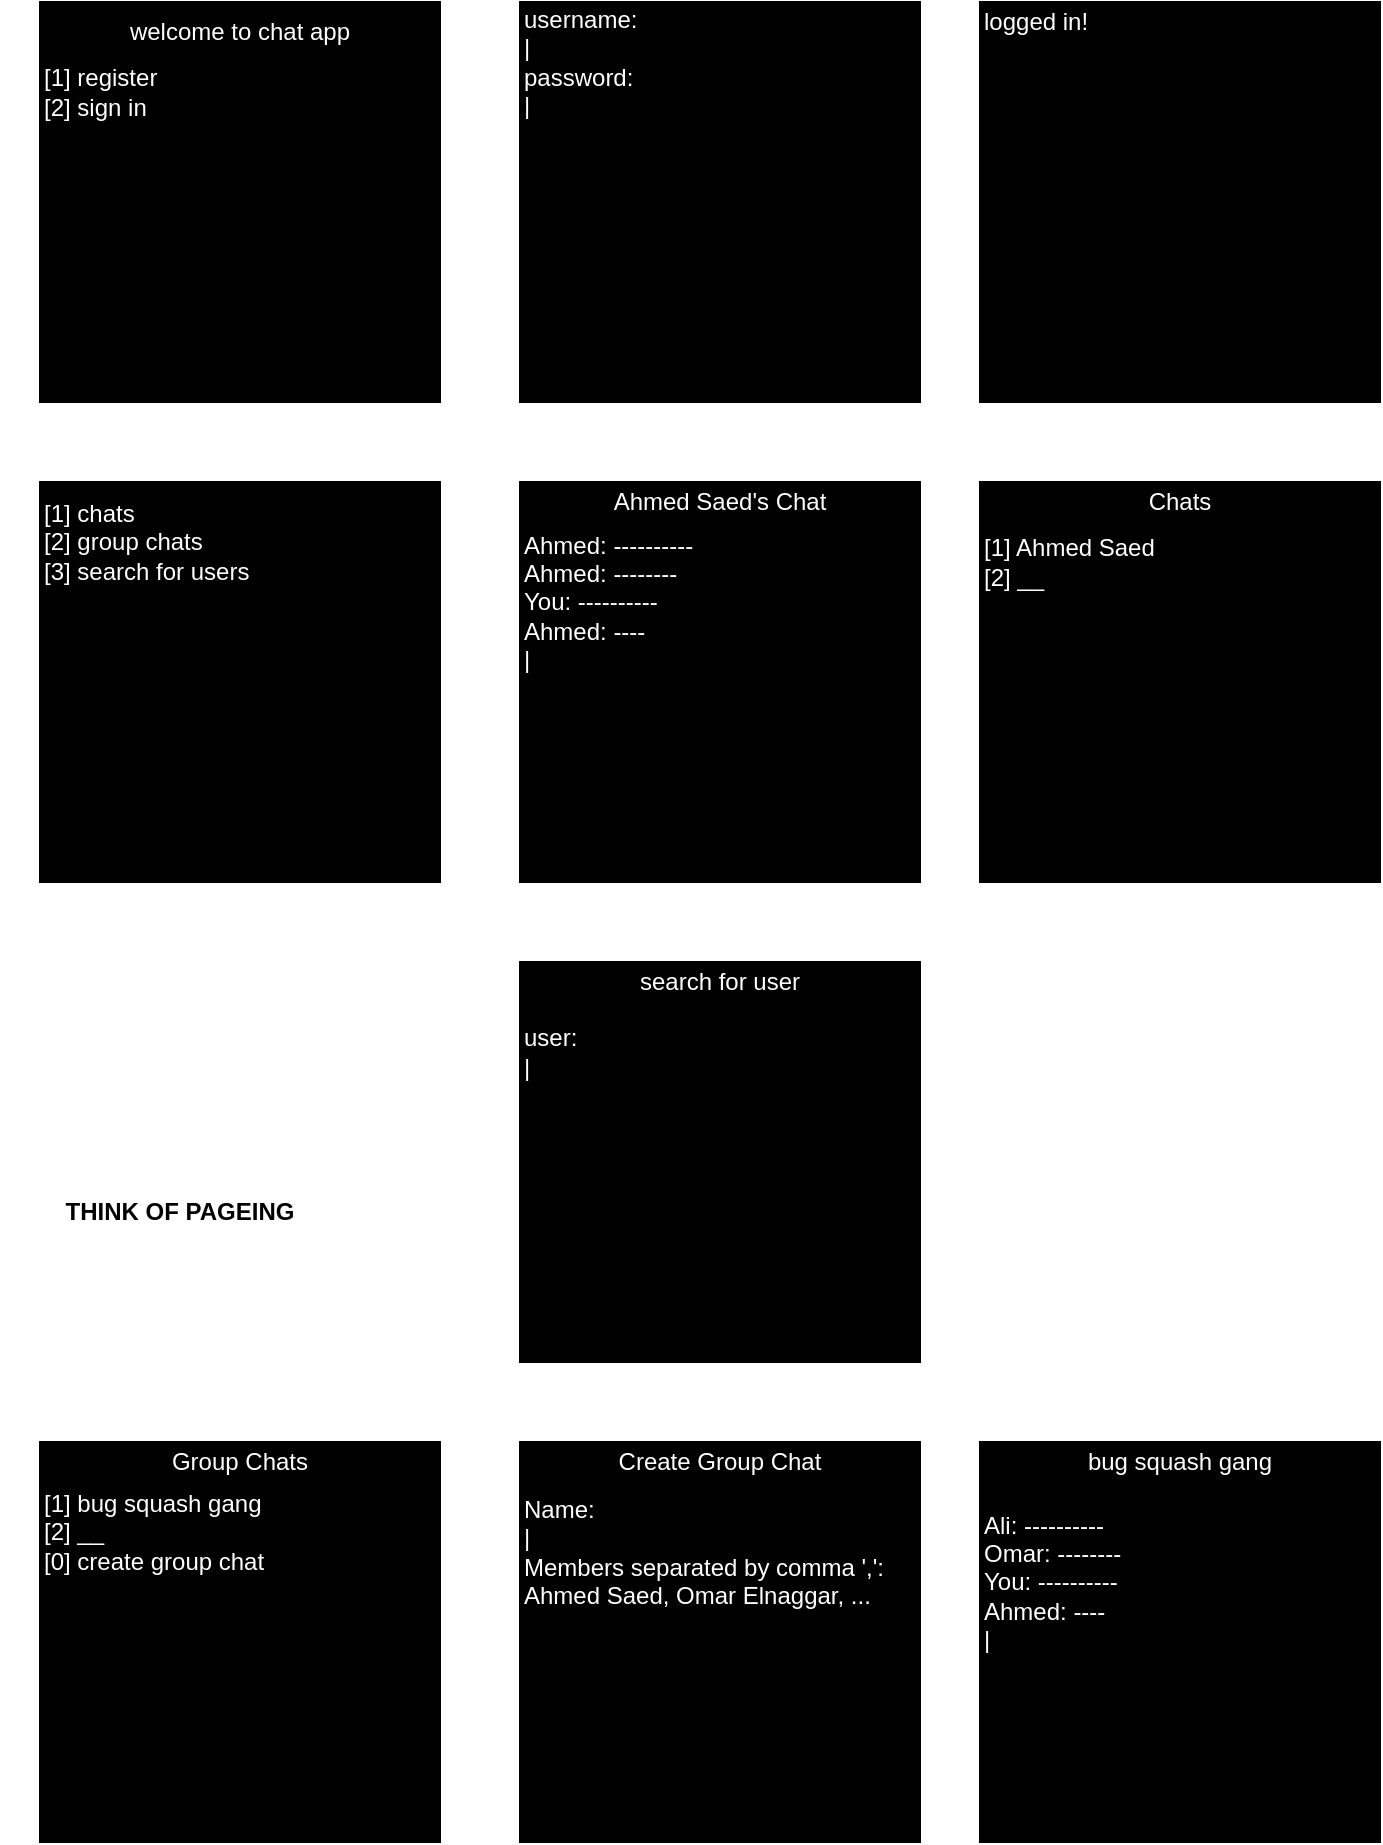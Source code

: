 <mxfile version="24.7.5" pages="2">
  <diagram name="flow" id="S9pNJZ_9UTfIT9k5W0XH">
    <mxGraphModel dx="1050" dy="629" grid="1" gridSize="10" guides="1" tooltips="1" connect="1" arrows="1" fold="1" page="1" pageScale="1" pageWidth="850" pageHeight="1100" math="0" shadow="0">
      <root>
        <mxCell id="0" />
        <mxCell id="1" parent="0" />
        <mxCell id="RmG6X6IHTSob1Pd5PJPL-1" value="aadsfsdf" style="whiteSpace=wrap;html=1;aspect=fixed;fillColor=#000000;rounded=0;glass=0;shadow=0;" parent="1" vertex="1">
          <mxGeometry x="80" y="160" width="200" height="200" as="geometry" />
        </mxCell>
        <mxCell id="RmG6X6IHTSob1Pd5PJPL-2" value="&lt;font color=&quot;#ffffff&quot;&gt;welcome to chat app&lt;/font&gt;" style="text;strokeColor=none;align=center;fillColor=none;html=1;verticalAlign=middle;whiteSpace=wrap;rounded=0;glass=0;shadow=0;" parent="1" vertex="1">
          <mxGeometry x="80" y="160" width="200" height="30" as="geometry" />
        </mxCell>
        <mxCell id="RmG6X6IHTSob1Pd5PJPL-4" value="&lt;font color=&quot;#ffffff&quot;&gt;[1] register&lt;/font&gt;&lt;div&gt;&lt;font color=&quot;#ffffff&quot;&gt;[2] sign in&lt;/font&gt;&lt;/div&gt;" style="text;strokeColor=none;align=left;fillColor=none;html=1;verticalAlign=middle;whiteSpace=wrap;rounded=0;glass=0;shadow=0;" parent="1" vertex="1">
          <mxGeometry x="80" y="190" width="200" height="30" as="geometry" />
        </mxCell>
        <mxCell id="RmG6X6IHTSob1Pd5PJPL-5" value="aadsfsdf" style="whiteSpace=wrap;html=1;aspect=fixed;fillColor=#000000;rounded=0;glass=0;shadow=0;" parent="1" vertex="1">
          <mxGeometry x="320" y="160" width="200" height="200" as="geometry" />
        </mxCell>
        <mxCell id="RmG6X6IHTSob1Pd5PJPL-6" value="&lt;font color=&quot;#ffffff&quot;&gt;username:&lt;/font&gt;&lt;div&gt;&lt;font color=&quot;#ffffff&quot;&gt;|&lt;/font&gt;&lt;/div&gt;&lt;div&gt;&lt;font color=&quot;#ffffff&quot;&gt;password:&lt;/font&gt;&lt;/div&gt;&lt;div&gt;&lt;font color=&quot;#ffffff&quot;&gt;|&lt;/font&gt;&lt;/div&gt;" style="text;strokeColor=none;align=left;fillColor=none;html=1;verticalAlign=middle;whiteSpace=wrap;rounded=0;glass=0;shadow=0;" parent="1" vertex="1">
          <mxGeometry x="320" y="160" width="200" height="60" as="geometry" />
        </mxCell>
        <mxCell id="RmG6X6IHTSob1Pd5PJPL-7" value="aadsfsdf" style="whiteSpace=wrap;html=1;aspect=fixed;fillColor=#000000;rounded=0;glass=0;shadow=0;" parent="1" vertex="1">
          <mxGeometry x="550" y="160" width="200" height="200" as="geometry" />
        </mxCell>
        <mxCell id="RmG6X6IHTSob1Pd5PJPL-8" value="&lt;font color=&quot;#ffffff&quot;&gt;logged in!&lt;/font&gt;" style="text;strokeColor=none;align=left;fillColor=none;html=1;verticalAlign=middle;whiteSpace=wrap;rounded=0;glass=0;shadow=0;" parent="1" vertex="1">
          <mxGeometry x="550" y="160" width="200" height="20" as="geometry" />
        </mxCell>
        <mxCell id="RmG6X6IHTSob1Pd5PJPL-9" value="aadsfsdf" style="whiteSpace=wrap;html=1;aspect=fixed;fillColor=#000000;rounded=0;glass=0;shadow=0;" parent="1" vertex="1">
          <mxGeometry x="80" y="400" width="200" height="200" as="geometry" />
        </mxCell>
        <mxCell id="RmG6X6IHTSob1Pd5PJPL-10" value="&lt;div&gt;&lt;font color=&quot;#ffffff&quot;&gt;[1] chats&lt;/font&gt;&lt;/div&gt;&lt;div&gt;&lt;font color=&quot;#ffffff&quot;&gt;[2] group chats&lt;/font&gt;&lt;/div&gt;&lt;div&gt;&lt;font color=&quot;#ffffff&quot;&gt;[3&lt;/font&gt;&lt;span style=&quot;color: rgb(255, 255, 255); background-color: initial;&quot;&gt;] search for users&lt;/span&gt;&lt;/div&gt;" style="text;strokeColor=none;align=left;fillColor=none;html=1;verticalAlign=middle;whiteSpace=wrap;rounded=0;glass=0;shadow=0;" parent="1" vertex="1">
          <mxGeometry x="80" y="400" width="200" height="60" as="geometry" />
        </mxCell>
        <mxCell id="RmG6X6IHTSob1Pd5PJPL-12" value="&lt;font color=&quot;#ffffff&quot;&gt;Friends&lt;/font&gt;" style="text;strokeColor=none;align=center;fillColor=none;html=1;verticalAlign=middle;whiteSpace=wrap;rounded=0;glass=0;shadow=0;" parent="1" vertex="1">
          <mxGeometry x="320" y="400" width="200" height="20" as="geometry" />
        </mxCell>
        <mxCell id="RmG6X6IHTSob1Pd5PJPL-14" value="aadsfsdf" style="whiteSpace=wrap;html=1;aspect=fixed;fillColor=#000000;rounded=0;glass=0;shadow=0;" parent="1" vertex="1">
          <mxGeometry x="320" y="400" width="200" height="200" as="geometry" />
        </mxCell>
        <mxCell id="RmG6X6IHTSob1Pd5PJPL-15" value="&lt;span style=&quot;color: rgb(255, 255, 255); text-align: left;&quot;&gt;Ahmed Saed&#39;s Chat&lt;/span&gt;" style="text;strokeColor=none;align=center;fillColor=none;html=1;verticalAlign=middle;whiteSpace=wrap;rounded=0;glass=0;shadow=0;" parent="1" vertex="1">
          <mxGeometry x="320" y="400" width="200" height="20" as="geometry" />
        </mxCell>
        <mxCell id="RmG6X6IHTSob1Pd5PJPL-16" value="&lt;span style=&quot;color: rgb(255, 255, 255);&quot;&gt;Ahmed: ----------&lt;/span&gt;&lt;div&gt;&lt;span style=&quot;color: rgb(255, 255, 255);&quot;&gt;Ahmed: --------&lt;/span&gt;&lt;span style=&quot;color: rgb(255, 255, 255);&quot;&gt;&lt;br&gt;&lt;/span&gt;&lt;/div&gt;&lt;div&gt;&lt;font color=&quot;#ffffff&quot;&gt;You: ----------&lt;/font&gt;&lt;/div&gt;&lt;div&gt;&lt;span style=&quot;color: rgb(255, 255, 255);&quot;&gt;Ahmed: ----&lt;/span&gt;&lt;font color=&quot;#ffffff&quot;&gt;&lt;br&gt;&lt;/font&gt;&lt;/div&gt;&lt;div&gt;&lt;span style=&quot;color: rgb(255, 255, 255);&quot;&gt;|&lt;/span&gt;&lt;/div&gt;" style="text;strokeColor=none;align=left;fillColor=none;html=1;verticalAlign=middle;whiteSpace=wrap;rounded=0;glass=0;shadow=0;" parent="1" vertex="1">
          <mxGeometry x="320" y="420" width="200" height="80" as="geometry" />
        </mxCell>
        <mxCell id="RmG6X6IHTSob1Pd5PJPL-17" value="aadsfsdf" style="whiteSpace=wrap;html=1;aspect=fixed;fillColor=#000000;rounded=0;glass=0;shadow=0;" parent="1" vertex="1">
          <mxGeometry x="550" y="400" width="200" height="200" as="geometry" />
        </mxCell>
        <mxCell id="RmG6X6IHTSob1Pd5PJPL-18" value="&lt;span style=&quot;color: rgb(255, 255, 255); text-align: left;&quot;&gt;Chats&lt;/span&gt;" style="text;strokeColor=none;align=center;fillColor=none;html=1;verticalAlign=middle;whiteSpace=wrap;rounded=0;glass=0;shadow=0;" parent="1" vertex="1">
          <mxGeometry x="550" y="400" width="200" height="20" as="geometry" />
        </mxCell>
        <mxCell id="RmG6X6IHTSob1Pd5PJPL-19" value="&lt;font color=&quot;#ffffff&quot;&gt;[1] Ahmed Saed&lt;/font&gt;&lt;div&gt;&lt;span style=&quot;color: rgb(255, 255, 255);&quot;&gt;[2] __&lt;/span&gt;&lt;/div&gt;" style="text;strokeColor=none;align=left;fillColor=none;html=1;verticalAlign=middle;whiteSpace=wrap;rounded=0;glass=0;shadow=0;" parent="1" vertex="1">
          <mxGeometry x="550" y="420" width="200" height="40" as="geometry" />
        </mxCell>
        <mxCell id="RmG6X6IHTSob1Pd5PJPL-20" value="aadsfsdf" style="whiteSpace=wrap;html=1;aspect=fixed;fillColor=#000000;rounded=0;glass=0;shadow=0;" parent="1" vertex="1">
          <mxGeometry x="80" y="880" width="200" height="200" as="geometry" />
        </mxCell>
        <mxCell id="RmG6X6IHTSob1Pd5PJPL-21" value="&lt;span style=&quot;color: rgb(255, 255, 255); text-align: left;&quot;&gt;Group Chats&lt;/span&gt;" style="text;strokeColor=none;align=center;fillColor=none;html=1;verticalAlign=middle;whiteSpace=wrap;rounded=0;glass=0;shadow=0;" parent="1" vertex="1">
          <mxGeometry x="80" y="880" width="200" height="20" as="geometry" />
        </mxCell>
        <mxCell id="RmG6X6IHTSob1Pd5PJPL-22" value="&lt;font color=&quot;#ffffff&quot;&gt;[1] bug squash gang&lt;/font&gt;&lt;div&gt;&lt;span style=&quot;color: rgb(255, 255, 255);&quot;&gt;[2] __&lt;/span&gt;&lt;/div&gt;&lt;div&gt;&lt;span style=&quot;color: rgb(255, 255, 255);&quot;&gt;[0] create group chat&lt;/span&gt;&lt;/div&gt;" style="text;strokeColor=none;align=left;fillColor=none;html=1;verticalAlign=middle;whiteSpace=wrap;rounded=0;glass=0;shadow=0;" parent="1" vertex="1">
          <mxGeometry x="80" y="900" width="200" height="50" as="geometry" />
        </mxCell>
        <mxCell id="RmG6X6IHTSob1Pd5PJPL-23" value="aadsfsdf" style="whiteSpace=wrap;html=1;aspect=fixed;fillColor=#000000;rounded=0;glass=0;shadow=0;" parent="1" vertex="1">
          <mxGeometry x="320" y="880" width="200" height="200" as="geometry" />
        </mxCell>
        <mxCell id="RmG6X6IHTSob1Pd5PJPL-24" value="&lt;span style=&quot;color: rgb(255, 255, 255); text-align: left;&quot;&gt;Create Group Chat&lt;/span&gt;" style="text;strokeColor=none;align=center;fillColor=none;html=1;verticalAlign=middle;whiteSpace=wrap;rounded=0;glass=0;shadow=0;" parent="1" vertex="1">
          <mxGeometry x="320" y="880" width="200" height="20" as="geometry" />
        </mxCell>
        <mxCell id="RmG6X6IHTSob1Pd5PJPL-25" value="&lt;font color=&quot;#ffffff&quot;&gt;Name:&lt;/font&gt;&lt;div&gt;&lt;font color=&quot;#ffffff&quot;&gt;|&lt;/font&gt;&lt;/div&gt;&lt;div&gt;&lt;font color=&quot;#ffffff&quot;&gt;Members separated by comma &#39;,&#39;:&lt;/font&gt;&lt;/div&gt;&lt;div&gt;&lt;font color=&quot;#ffffff&quot;&gt;Ahmed Saed, Omar Elnaggar, ...&lt;/font&gt;&lt;/div&gt;" style="text;strokeColor=none;align=left;fillColor=none;html=1;verticalAlign=middle;whiteSpace=wrap;rounded=0;glass=0;shadow=0;" parent="1" vertex="1">
          <mxGeometry x="320" y="900" width="200" height="70" as="geometry" />
        </mxCell>
        <mxCell id="RmG6X6IHTSob1Pd5PJPL-26" value="sdasd" style="whiteSpace=wrap;html=1;aspect=fixed;fillColor=#000000;rounded=0;glass=0;shadow=0;" parent="1" vertex="1">
          <mxGeometry x="550" y="880" width="200" height="200" as="geometry" />
        </mxCell>
        <mxCell id="RmG6X6IHTSob1Pd5PJPL-27" value="&lt;span style=&quot;color: rgb(255, 255, 255); text-align: left;&quot;&gt;bug squash gang&lt;/span&gt;" style="text;strokeColor=none;align=center;fillColor=none;html=1;verticalAlign=middle;whiteSpace=wrap;rounded=0;glass=0;shadow=0;" parent="1" vertex="1">
          <mxGeometry x="550" y="880" width="200" height="20" as="geometry" />
        </mxCell>
        <mxCell id="RmG6X6IHTSob1Pd5PJPL-29" value="&lt;span style=&quot;color: rgb(255, 255, 255);&quot;&gt;Ali: ----------&lt;/span&gt;&lt;div&gt;&lt;span style=&quot;color: rgb(255, 255, 255);&quot;&gt;Omar: --------&lt;/span&gt;&lt;span style=&quot;color: rgb(255, 255, 255);&quot;&gt;&lt;br&gt;&lt;/span&gt;&lt;/div&gt;&lt;div&gt;&lt;font color=&quot;#ffffff&quot;&gt;You: ----------&lt;/font&gt;&lt;/div&gt;&lt;div&gt;&lt;span style=&quot;color: rgb(255, 255, 255);&quot;&gt;Ahmed: ----&lt;/span&gt;&lt;font color=&quot;#ffffff&quot;&gt;&lt;br&gt;&lt;/font&gt;&lt;/div&gt;&lt;div&gt;&lt;span style=&quot;color: rgb(255, 255, 255);&quot;&gt;|&lt;/span&gt;&lt;/div&gt;" style="text;strokeColor=none;align=left;fillColor=none;html=1;verticalAlign=middle;whiteSpace=wrap;rounded=0;glass=0;shadow=0;" parent="1" vertex="1">
          <mxGeometry x="550" y="910" width="200" height="80" as="geometry" />
        </mxCell>
        <mxCell id="RmG6X6IHTSob1Pd5PJPL-30" value="sdasd" style="whiteSpace=wrap;html=1;aspect=fixed;fillColor=#000000;rounded=0;glass=0;shadow=0;" parent="1" vertex="1">
          <mxGeometry x="320" y="640" width="200" height="200" as="geometry" />
        </mxCell>
        <mxCell id="RmG6X6IHTSob1Pd5PJPL-31" value="&lt;span style=&quot;color: rgb(255, 255, 255); text-align: left;&quot;&gt;search for user&lt;/span&gt;" style="text;strokeColor=none;align=center;fillColor=none;html=1;verticalAlign=middle;whiteSpace=wrap;rounded=0;glass=0;shadow=0;" parent="1" vertex="1">
          <mxGeometry x="320" y="640" width="200" height="20" as="geometry" />
        </mxCell>
        <mxCell id="RmG6X6IHTSob1Pd5PJPL-32" value="&lt;font color=&quot;#ffffff&quot;&gt;user:&lt;/font&gt;&lt;div&gt;&lt;font color=&quot;#ffffff&quot;&gt;|&lt;/font&gt;&lt;/div&gt;" style="text;strokeColor=none;align=left;fillColor=none;html=1;verticalAlign=middle;whiteSpace=wrap;rounded=0;glass=0;shadow=0;" parent="1" vertex="1">
          <mxGeometry x="320" y="670" width="200" height="30" as="geometry" />
        </mxCell>
        <mxCell id="i1bc9mN1Af63x4QW60fl-1" value="&lt;b&gt;THINK OF PAGEING&lt;/b&gt;" style="text;strokeColor=none;align=center;fillColor=none;html=1;verticalAlign=middle;whiteSpace=wrap;rounded=0;" vertex="1" parent="1">
          <mxGeometry x="60" y="730" width="180" height="70" as="geometry" />
        </mxCell>
      </root>
    </mxGraphModel>
  </diagram>
  <diagram id="ap2QQREWE0HZXKKDFxOF" name="diagram">
    <mxGraphModel dx="840" dy="503" grid="1" gridSize="10" guides="1" tooltips="1" connect="1" arrows="1" fold="1" page="1" pageScale="1" pageWidth="850" pageHeight="1100" math="0" shadow="0">
      <root>
        <mxCell id="0" />
        <mxCell id="1" parent="0" />
        <mxCell id="KyC4aERlqUaMEb7XsHU6-4" value="username" style="rounded=0;whiteSpace=wrap;html=1;" parent="1" vertex="1">
          <mxGeometry x="40" y="120" width="80" height="20" as="geometry" />
        </mxCell>
        <mxCell id="KyC4aERlqUaMEb7XsHU6-5" value="pass" style="rounded=0;whiteSpace=wrap;html=1;" parent="1" vertex="1">
          <mxGeometry x="40" y="140" width="80" height="20" as="geometry" />
        </mxCell>
        <mxCell id="KyC4aERlqUaMEb7XsHU6-6" value="id" style="rounded=0;whiteSpace=wrap;html=1;" parent="1" vertex="1">
          <mxGeometry x="40" y="100" width="80" height="20" as="geometry" />
        </mxCell>
        <mxCell id="KyC4aERlqUaMEb7XsHU6-7" value="&lt;b&gt;User&lt;/b&gt;" style="rounded=0;whiteSpace=wrap;html=1;fillColor=#f8cecc;strokeColor=#b85450;" parent="1" vertex="1">
          <mxGeometry x="40" y="80" width="80" height="20" as="geometry" />
        </mxCell>
        <mxCell id="ocXlqBQaO6Xop0NSyWe3-2" value="&lt;b&gt;Message&lt;/b&gt;" style="rounded=0;whiteSpace=wrap;html=1;fillColor=#f8cecc;strokeColor=#b85450;" vertex="1" parent="1">
          <mxGeometry x="200" y="80" width="80" height="20" as="geometry" />
        </mxCell>
        <mxCell id="ocXlqBQaO6Xop0NSyWe3-3" value="id" style="rounded=0;whiteSpace=wrap;html=1;" vertex="1" parent="1">
          <mxGeometry x="200" y="100" width="80" height="20" as="geometry" />
        </mxCell>
        <mxCell id="ocXlqBQaO6Xop0NSyWe3-4" value="content" style="rounded=0;whiteSpace=wrap;html=1;" vertex="1" parent="1">
          <mxGeometry x="200" y="120" width="80" height="20" as="geometry" />
        </mxCell>
        <mxCell id="ocXlqBQaO6Xop0NSyWe3-5" value="createdDate" style="rounded=0;whiteSpace=wrap;html=1;" vertex="1" parent="1">
          <mxGeometry x="200" y="140" width="80" height="20" as="geometry" />
        </mxCell>
        <mxCell id="ocXlqBQaO6Xop0NSyWe3-8" style="edgeStyle=orthogonalEdgeStyle;rounded=0;orthogonalLoop=1;jettySize=auto;html=1;entryX=1;entryY=0.5;entryDx=0;entryDy=0;" edge="1" parent="1" source="ocXlqBQaO6Xop0NSyWe3-6" target="KyC4aERlqUaMEb7XsHU6-6">
          <mxGeometry relative="1" as="geometry" />
        </mxCell>
        <mxCell id="ocXlqBQaO6Xop0NSyWe3-6" value="senderId" style="rounded=0;whiteSpace=wrap;html=1;" vertex="1" parent="1">
          <mxGeometry x="200" y="160" width="80" height="20" as="geometry" />
        </mxCell>
        <mxCell id="ocXlqBQaO6Xop0NSyWe3-9" style="edgeStyle=orthogonalEdgeStyle;rounded=0;orthogonalLoop=1;jettySize=auto;html=1;entryX=1;entryY=0.5;entryDx=0;entryDy=0;" edge="1" parent="1" source="ocXlqBQaO6Xop0NSyWe3-7" target="KyC4aERlqUaMEb7XsHU6-6">
          <mxGeometry relative="1" as="geometry" />
        </mxCell>
        <mxCell id="ocXlqBQaO6Xop0NSyWe3-7" value="receiverId?" style="rounded=0;whiteSpace=wrap;html=1;" vertex="1" parent="1">
          <mxGeometry x="200" y="180" width="80" height="20" as="geometry" />
        </mxCell>
        <mxCell id="TDs0_VGNjXDJmlck_7jA-7" style="edgeStyle=orthogonalEdgeStyle;rounded=0;orthogonalLoop=1;jettySize=auto;html=1;entryX=0;entryY=0.5;entryDx=0;entryDy=0;" edge="1" parent="1" source="TDs0_VGNjXDJmlck_7jA-1" target="TDs0_VGNjXDJmlck_7jA-3">
          <mxGeometry relative="1" as="geometry" />
        </mxCell>
        <mxCell id="TDs0_VGNjXDJmlck_7jA-1" value="groupId?" style="rounded=0;whiteSpace=wrap;html=1;" vertex="1" parent="1">
          <mxGeometry x="200" y="200" width="80" height="20" as="geometry" />
        </mxCell>
        <mxCell id="TDs0_VGNjXDJmlck_7jA-2" value="&lt;b&gt;Group&lt;/b&gt;" style="rounded=0;whiteSpace=wrap;html=1;fillColor=#f8cecc;strokeColor=#b85450;" vertex="1" parent="1">
          <mxGeometry x="320" y="80" width="80" height="20" as="geometry" />
        </mxCell>
        <mxCell id="TDs0_VGNjXDJmlck_7jA-3" value="id" style="rounded=0;whiteSpace=wrap;html=1;" vertex="1" parent="1">
          <mxGeometry x="320" y="100" width="80" height="20" as="geometry" />
        </mxCell>
        <mxCell id="TDs0_VGNjXDJmlck_7jA-4" value="name" style="rounded=0;whiteSpace=wrap;html=1;" vertex="1" parent="1">
          <mxGeometry x="320" y="120" width="80" height="20" as="geometry" />
        </mxCell>
        <mxCell id="TDs0_VGNjXDJmlck_7jA-5" value="createdDate" style="rounded=0;whiteSpace=wrap;html=1;" vertex="1" parent="1">
          <mxGeometry x="320" y="140" width="80" height="20" as="geometry" />
        </mxCell>
        <mxCell id="TDs0_VGNjXDJmlck_7jA-8" value="&lt;b&gt;UserGroup&lt;/b&gt;" style="rounded=0;whiteSpace=wrap;html=1;fillColor=#f8cecc;strokeColor=#b85450;" vertex="1" parent="1">
          <mxGeometry x="200" y="260" width="80" height="20" as="geometry" />
        </mxCell>
        <mxCell id="TDs0_VGNjXDJmlck_7jA-11" style="edgeStyle=orthogonalEdgeStyle;rounded=0;orthogonalLoop=1;jettySize=auto;html=1;entryX=1;entryY=0.5;entryDx=0;entryDy=0;" edge="1" parent="1" source="TDs0_VGNjXDJmlck_7jA-9" target="KyC4aERlqUaMEb7XsHU6-6">
          <mxGeometry relative="1" as="geometry" />
        </mxCell>
        <mxCell id="TDs0_VGNjXDJmlck_7jA-9" value="userId" style="rounded=0;whiteSpace=wrap;html=1;" vertex="1" parent="1">
          <mxGeometry x="200" y="280" width="80" height="20" as="geometry" />
        </mxCell>
        <mxCell id="TDs0_VGNjXDJmlck_7jA-12" style="edgeStyle=orthogonalEdgeStyle;rounded=0;orthogonalLoop=1;jettySize=auto;html=1;entryX=0;entryY=0.5;entryDx=0;entryDy=0;" edge="1" parent="1" source="TDs0_VGNjXDJmlck_7jA-10" target="TDs0_VGNjXDJmlck_7jA-3">
          <mxGeometry relative="1" as="geometry" />
        </mxCell>
        <mxCell id="TDs0_VGNjXDJmlck_7jA-10" value="groupId" style="rounded=0;whiteSpace=wrap;html=1;" vertex="1" parent="1">
          <mxGeometry x="200" y="300" width="80" height="20" as="geometry" />
        </mxCell>
        <mxCell id="TDs0_VGNjXDJmlck_7jA-26" value="" style="edgeStyle=orthogonalEdgeStyle;rounded=0;orthogonalLoop=1;jettySize=auto;html=1;entryX=0;entryY=0.5;entryDx=0;entryDy=0;" edge="1" parent="1" source="TDs0_VGNjXDJmlck_7jA-13" target="TDs0_VGNjXDJmlck_7jA-25">
          <mxGeometry relative="1" as="geometry">
            <Array as="points">
              <mxPoint x="520" y="85" />
            </Array>
          </mxGeometry>
        </mxCell>
        <mxCell id="TDs0_VGNjXDJmlck_7jA-30" style="edgeStyle=orthogonalEdgeStyle;rounded=0;orthogonalLoop=1;jettySize=auto;html=1;entryX=0;entryY=0.5;entryDx=0;entryDy=0;" edge="1" parent="1" source="TDs0_VGNjXDJmlck_7jA-13" target="TDs0_VGNjXDJmlck_7jA-29">
          <mxGeometry relative="1" as="geometry" />
        </mxCell>
        <mxCell id="TDs0_VGNjXDJmlck_7jA-39" style="edgeStyle=orthogonalEdgeStyle;rounded=0;orthogonalLoop=1;jettySize=auto;html=1;entryX=0.5;entryY=0;entryDx=0;entryDy=0;" edge="1" parent="1" source="TDs0_VGNjXDJmlck_7jA-13" target="TDs0_VGNjXDJmlck_7jA-38">
          <mxGeometry relative="1" as="geometry" />
        </mxCell>
        <mxCell id="TDs0_VGNjXDJmlck_7jA-13" value="&lt;b&gt;USER&lt;/b&gt;" style="whiteSpace=wrap;html=1;aspect=fixed;" vertex="1" parent="1">
          <mxGeometry x="480" y="120" width="80" height="80" as="geometry" />
        </mxCell>
        <mxCell id="TDs0_VGNjXDJmlck_7jA-14" value="&lt;b&gt;MESSAGE&lt;/b&gt;" style="whiteSpace=wrap;html=1;aspect=fixed;" vertex="1" parent="1">
          <mxGeometry x="760" y="120" width="80" height="80" as="geometry" />
        </mxCell>
        <mxCell id="TDs0_VGNjXDJmlck_7jA-44" style="edgeStyle=orthogonalEdgeStyle;rounded=0;orthogonalLoop=1;jettySize=auto;html=1;entryX=0.5;entryY=1;entryDx=0;entryDy=0;" edge="1" parent="1" source="TDs0_VGNjXDJmlck_7jA-15" target="TDs0_VGNjXDJmlck_7jA-43">
          <mxGeometry relative="1" as="geometry" />
        </mxCell>
        <mxCell id="TDs0_VGNjXDJmlck_7jA-15" value="&lt;b&gt;GROUP&lt;/b&gt;" style="whiteSpace=wrap;html=1;aspect=fixed;" vertex="1" parent="1">
          <mxGeometry x="630" y="280" width="80" height="80" as="geometry" />
        </mxCell>
        <mxCell id="TDs0_VGNjXDJmlck_7jA-27" style="edgeStyle=orthogonalEdgeStyle;rounded=0;orthogonalLoop=1;jettySize=auto;html=1;entryX=0.5;entryY=0;entryDx=0;entryDy=0;" edge="1" parent="1" source="TDs0_VGNjXDJmlck_7jA-25" target="TDs0_VGNjXDJmlck_7jA-14">
          <mxGeometry relative="1" as="geometry">
            <Array as="points">
              <mxPoint x="800" y="85" />
            </Array>
          </mxGeometry>
        </mxCell>
        <mxCell id="TDs0_VGNjXDJmlck_7jA-25" value="send" style="rhombus;whiteSpace=wrap;html=1;" vertex="1" parent="1">
          <mxGeometry x="640" y="60" width="50" height="50" as="geometry" />
        </mxCell>
        <mxCell id="TDs0_VGNjXDJmlck_7jA-32" style="edgeStyle=orthogonalEdgeStyle;rounded=0;orthogonalLoop=1;jettySize=auto;html=1;entryX=0;entryY=0.5;entryDx=0;entryDy=0;" edge="1" parent="1" source="TDs0_VGNjXDJmlck_7jA-29" target="TDs0_VGNjXDJmlck_7jA-14">
          <mxGeometry relative="1" as="geometry" />
        </mxCell>
        <mxCell id="TDs0_VGNjXDJmlck_7jA-29" value="receive" style="rhombus;whiteSpace=wrap;html=1;" vertex="1" parent="1">
          <mxGeometry x="640" y="135" width="50" height="50" as="geometry" />
        </mxCell>
        <mxCell id="TDs0_VGNjXDJmlck_7jA-33" value="1" style="text;strokeColor=none;align=center;fillColor=none;html=1;verticalAlign=middle;whiteSpace=wrap;rounded=0;" vertex="1" parent="1">
          <mxGeometry x="500" y="105" width="20" height="10" as="geometry" />
        </mxCell>
        <mxCell id="TDs0_VGNjXDJmlck_7jA-35" value="M" style="text;strokeColor=none;align=center;fillColor=none;html=1;verticalAlign=middle;whiteSpace=wrap;rounded=0;" vertex="1" parent="1">
          <mxGeometry x="800" y="105" width="20" height="10" as="geometry" />
        </mxCell>
        <mxCell id="TDs0_VGNjXDJmlck_7jA-36" value="1" style="text;strokeColor=none;align=center;fillColor=none;html=1;verticalAlign=middle;whiteSpace=wrap;rounded=0;" vertex="1" parent="1">
          <mxGeometry x="560" y="145" width="20" height="10" as="geometry" />
        </mxCell>
        <mxCell id="TDs0_VGNjXDJmlck_7jA-37" value="M" style="text;strokeColor=none;align=center;fillColor=none;html=1;verticalAlign=middle;whiteSpace=wrap;rounded=0;" vertex="1" parent="1">
          <mxGeometry x="740" y="145" width="20" height="10" as="geometry" />
        </mxCell>
        <mxCell id="TDs0_VGNjXDJmlck_7jA-40" style="edgeStyle=orthogonalEdgeStyle;rounded=0;orthogonalLoop=1;jettySize=auto;html=1;entryX=0;entryY=0.5;entryDx=0;entryDy=0;" edge="1" parent="1" source="TDs0_VGNjXDJmlck_7jA-38" target="TDs0_VGNjXDJmlck_7jA-15">
          <mxGeometry relative="1" as="geometry">
            <Array as="points">
              <mxPoint x="520" y="320" />
            </Array>
          </mxGeometry>
        </mxCell>
        <mxCell id="TDs0_VGNjXDJmlck_7jA-38" value="send" style="rhombus;whiteSpace=wrap;html=1;" vertex="1" parent="1">
          <mxGeometry x="495" y="250" width="50" height="50" as="geometry" />
        </mxCell>
        <mxCell id="TDs0_VGNjXDJmlck_7jA-41" value="M" style="text;strokeColor=none;align=center;fillColor=none;html=1;verticalAlign=middle;whiteSpace=wrap;rounded=0;" vertex="1" parent="1">
          <mxGeometry x="520" y="205" width="20" height="10" as="geometry" />
        </mxCell>
        <mxCell id="TDs0_VGNjXDJmlck_7jA-42" value="N" style="text;strokeColor=none;align=center;fillColor=none;html=1;verticalAlign=middle;whiteSpace=wrap;rounded=0;" vertex="1" parent="1">
          <mxGeometry x="600" y="305" width="20" height="10" as="geometry" />
        </mxCell>
        <mxCell id="TDs0_VGNjXDJmlck_7jA-45" style="edgeStyle=orthogonalEdgeStyle;rounded=0;orthogonalLoop=1;jettySize=auto;html=1;entryX=0.5;entryY=1;entryDx=0;entryDy=0;" edge="1" parent="1" source="TDs0_VGNjXDJmlck_7jA-43" target="TDs0_VGNjXDJmlck_7jA-14">
          <mxGeometry relative="1" as="geometry" />
        </mxCell>
        <mxCell id="TDs0_VGNjXDJmlck_7jA-43" value="has" style="rhombus;whiteSpace=wrap;html=1;" vertex="1" parent="1">
          <mxGeometry x="775" y="250" width="50" height="50" as="geometry" />
        </mxCell>
        <mxCell id="TDs0_VGNjXDJmlck_7jA-46" value="1" style="text;strokeColor=none;align=center;fillColor=none;html=1;verticalAlign=middle;whiteSpace=wrap;rounded=0;" vertex="1" parent="1">
          <mxGeometry x="710" y="305" width="20" height="10" as="geometry" />
        </mxCell>
        <mxCell id="TDs0_VGNjXDJmlck_7jA-47" value="M" style="text;strokeColor=none;align=center;fillColor=none;html=1;verticalAlign=middle;whiteSpace=wrap;rounded=0;" vertex="1" parent="1">
          <mxGeometry x="780" y="210" width="20" height="10" as="geometry" />
        </mxCell>
      </root>
    </mxGraphModel>
  </diagram>
</mxfile>
